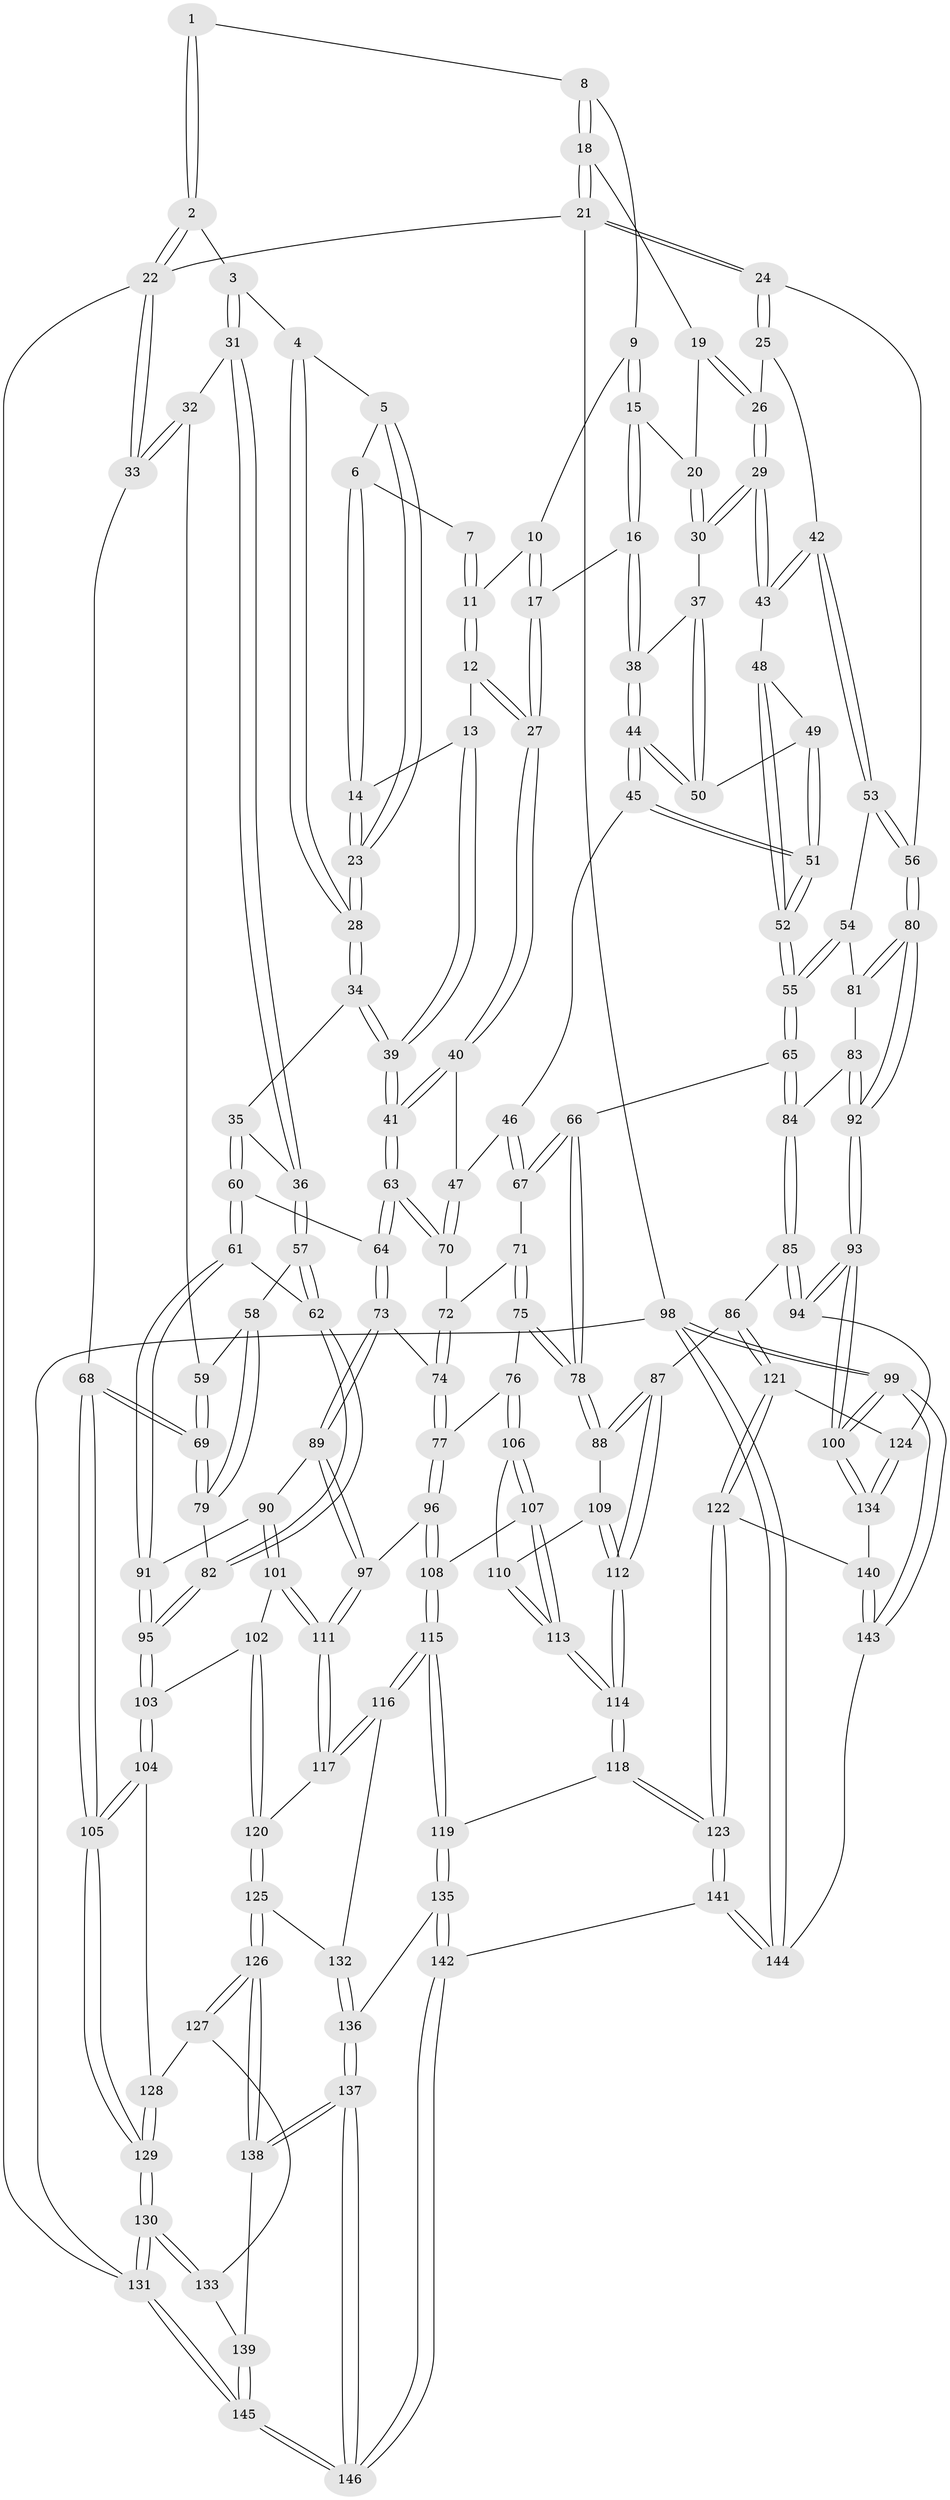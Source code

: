 // Generated by graph-tools (version 1.1) at 2025/02/03/09/25 05:02:05]
// undirected, 146 vertices, 362 edges
graph export_dot {
graph [start="1"]
  node [color=gray90,style=filled];
  1 [pos="+0.5142659319380646+0"];
  2 [pos="+0.012233113743262122+0"];
  3 [pos="+0.14813525041317321+0"];
  4 [pos="+0.22907240918436056+0"];
  5 [pos="+0.39323950651405637+0.03958368344180437"];
  6 [pos="+0.46105160677722584+0"];
  7 [pos="+0.514101961937754+0"];
  8 [pos="+0.8372012287123622+0"];
  9 [pos="+0.8065908670388996+0"];
  10 [pos="+0.7106293115074199+0"];
  11 [pos="+0.5842614868577336+0.05075955108311523"];
  12 [pos="+0.5891523998763359+0.11194435255007654"];
  13 [pos="+0.48700705638119646+0.11329131990241811"];
  14 [pos="+0.4839364835233886+0.11262331167601315"];
  15 [pos="+0.7380178078232015+0.11596725217236371"];
  16 [pos="+0.7099221449104791+0.1407012086864597"];
  17 [pos="+0.660637891761055+0.12773286891407265"];
  18 [pos="+0.8841179597357526+0"];
  19 [pos="+0.876980895446905+0"];
  20 [pos="+0.8379639225071784+0.07431634682280094"];
  21 [pos="+1+0"];
  22 [pos="+0+0"];
  23 [pos="+0.4133480655613415+0.13772214592512608"];
  24 [pos="+1+0.09602254538078517"];
  25 [pos="+1+0.13186000874062734"];
  26 [pos="+0.9589762572241102+0.12700977348064427"];
  27 [pos="+0.6175902165502968+0.13488947330047185"];
  28 [pos="+0.3838424857430736+0.16380381440012834"];
  29 [pos="+0.9068111495218816+0.17537162370843926"];
  30 [pos="+0.8598473261527851+0.16878099179422343"];
  31 [pos="+0.16140851558496+0.19898797151857373"];
  32 [pos="+0.14584769520430887+0.21560201485716624"];
  33 [pos="+0+0.26687318985872294"];
  34 [pos="+0.37463745743622634+0.19097048644485143"];
  35 [pos="+0.3069688475133631+0.24336673250408347"];
  36 [pos="+0.30232626948539615+0.2426843609826036"];
  37 [pos="+0.8578399627694323+0.17029579646229068"];
  38 [pos="+0.7346381074713162+0.17078276119775765"];
  39 [pos="+0.5140351718043832+0.2917363072899122"];
  40 [pos="+0.5989413812125232+0.21578628218627163"];
  41 [pos="+0.5187813810873725+0.29670794883079804"];
  42 [pos="+0.942212129346471+0.24647957558025668"];
  43 [pos="+0.9414187408819886+0.24592799823653763"];
  44 [pos="+0.7508193433345307+0.2707564268366958"];
  45 [pos="+0.7499730287196689+0.2779799800136297"];
  46 [pos="+0.7300758984019117+0.29237378012779286"];
  47 [pos="+0.7026367225984206+0.3028105859381103"];
  48 [pos="+0.9087916181137726+0.25766194787391544"];
  49 [pos="+0.854287936899818+0.2506942747721887"];
  50 [pos="+0.8463466550544055+0.20396194643129695"];
  51 [pos="+0.8218711988481705+0.30972122195222096"];
  52 [pos="+0.8425948776551461+0.33354954708311374"];
  53 [pos="+0.9916794128672514+0.3030256000090978"];
  54 [pos="+0.9172800558231307+0.3756370100579104"];
  55 [pos="+0.8678812730413327+0.38298892280452745"];
  56 [pos="+1+0.29587811790390334"];
  57 [pos="+0.20412490158939353+0.39435040080173844"];
  58 [pos="+0.16972356356587803+0.3705206515187622"];
  59 [pos="+0.1428896440499694+0.27573686981355416"];
  60 [pos="+0.3653020565475129+0.4053437934189727"];
  61 [pos="+0.34569861909356886+0.4266762785786834"];
  62 [pos="+0.21661517844955053+0.4087616260697822"];
  63 [pos="+0.5175563098123508+0.3350221520189803"];
  64 [pos="+0.500332114383393+0.3922850421096488"];
  65 [pos="+0.8512313477232658+0.4069480000490489"];
  66 [pos="+0.8010174109318391+0.4285289070054118"];
  67 [pos="+0.7697949543799678+0.39633597978665497"];
  68 [pos="+0+0.47564551616438444"];
  69 [pos="+0+0.46089189692683574"];
  70 [pos="+0.6901274065034675+0.3217896407023373"];
  71 [pos="+0.6942570845096626+0.37576833670705195"];
  72 [pos="+0.6895090488639701+0.32616235766690904"];
  73 [pos="+0.5357874265430789+0.4378599335871253"];
  74 [pos="+0.5493402440948195+0.44471427957632576"];
  75 [pos="+0.6616361937821613+0.4919781452649345"];
  76 [pos="+0.6288351406784719+0.4944602446963511"];
  77 [pos="+0.6174948004726076+0.4911040620159517"];
  78 [pos="+0.7273971545000693+0.5122321608224065"];
  79 [pos="+0.031144697669032953+0.4637946692191117"];
  80 [pos="+1+0.6174342593063435"];
  81 [pos="+0.9537853884273764+0.41796605387644314"];
  82 [pos="+0.16384645147168406+0.5235812857494139"];
  83 [pos="+0.9254105266388178+0.4951671362403684"];
  84 [pos="+0.8874397273920313+0.4942974919160951"];
  85 [pos="+0.8425989963193721+0.604385681352975"];
  86 [pos="+0.831927516809758+0.6044209864667524"];
  87 [pos="+0.8257022665500691+0.6028939016153115"];
  88 [pos="+0.7440982180702697+0.5381551338421903"];
  89 [pos="+0.4593937982317072+0.5709088348334675"];
  90 [pos="+0.33531614809025323+0.5023988095615683"];
  91 [pos="+0.3345235475787398+0.4997967467890843"];
  92 [pos="+1+0.6320563675875998"];
  93 [pos="+1+0.6780108825173858"];
  94 [pos="+0.8944203532921754+0.6287701050242104"];
  95 [pos="+0.17339581731529827+0.539244773587143"];
  96 [pos="+0.5330886524486439+0.6146843461710148"];
  97 [pos="+0.46567816495950254+0.614673962776986"];
  98 [pos="+1+1"];
  99 [pos="+1+1"];
  100 [pos="+1+0.6915893008658481"];
  101 [pos="+0.32430206815013063+0.5814902740225576"];
  102 [pos="+0.26576924865606866+0.6366208531341586"];
  103 [pos="+0.17640920601609722+0.6208185499198279"];
  104 [pos="+0.15105236284007467+0.6476259741348246"];
  105 [pos="+0+0.596274656815397"];
  106 [pos="+0.6261567550828548+0.5918664426550448"];
  107 [pos="+0.5768448532741065+0.6543853712725375"];
  108 [pos="+0.5767557617984123+0.6543817886529139"];
  109 [pos="+0.7101642869828897+0.5962816414895857"];
  110 [pos="+0.6538731771118482+0.6301160616554133"];
  111 [pos="+0.43150186467280327+0.6677470438450231"];
  112 [pos="+0.6841189167981389+0.7374146397798056"];
  113 [pos="+0.6604692782518824+0.7073550417880895"];
  114 [pos="+0.683550126890042+0.7382212928465525"];
  115 [pos="+0.4884980060946464+0.7746914362760384"];
  116 [pos="+0.4433794598696026+0.6985624358487769"];
  117 [pos="+0.43109760980209816+0.6719408207538038"];
  118 [pos="+0.6843449150722575+0.7801347917254745"];
  119 [pos="+0.48921408449777515+0.7776800886637133"];
  120 [pos="+0.30303980975002043+0.7091261768095577"];
  121 [pos="+0.7931685259230716+0.8002408439753357"];
  122 [pos="+0.7728998524230434+0.816458713902485"];
  123 [pos="+0.7283417618375467+0.8417505753076743"];
  124 [pos="+0.8500528365258196+0.7760069153175122"];
  125 [pos="+0.28412132921104954+0.7764271719465631"];
  126 [pos="+0.2521123784359134+0.7900606973380234"];
  127 [pos="+0.15129034783563625+0.711851346235835"];
  128 [pos="+0.1512851389008198+0.7117185735327783"];
  129 [pos="+0+0.6896912797037382"];
  130 [pos="+0+0.7328730218460472"];
  131 [pos="+0+1"];
  132 [pos="+0.3099032193144612+0.7899017072576044"];
  133 [pos="+0.07930258379711017+0.7933166797873582"];
  134 [pos="+1+0.7923475533657351"];
  135 [pos="+0.4475112327960803+0.8662690309719577"];
  136 [pos="+0.42179026886919635+0.8670342662387783"];
  137 [pos="+0.30141024560523366+0.9506271007018232"];
  138 [pos="+0.2170998292170544+0.8583763638150634"];
  139 [pos="+0.13548322427509413+0.8864994533964705"];
  140 [pos="+0.9507336794884385+0.8652276824040065"];
  141 [pos="+0.7153581486364828+1"];
  142 [pos="+0.6312914522966622+1"];
  143 [pos="+0.9326528996936312+0.8934358452698263"];
  144 [pos="+0.7463631175892559+1"];
  145 [pos="+0+1"];
  146 [pos="+0.2187562684219996+1"];
  1 -- 2;
  1 -- 2;
  1 -- 8;
  2 -- 3;
  2 -- 22;
  2 -- 22;
  3 -- 4;
  3 -- 31;
  3 -- 31;
  4 -- 5;
  4 -- 28;
  4 -- 28;
  5 -- 6;
  5 -- 23;
  5 -- 23;
  6 -- 7;
  6 -- 14;
  6 -- 14;
  7 -- 11;
  7 -- 11;
  8 -- 9;
  8 -- 18;
  8 -- 18;
  9 -- 10;
  9 -- 15;
  9 -- 15;
  10 -- 11;
  10 -- 17;
  10 -- 17;
  11 -- 12;
  11 -- 12;
  12 -- 13;
  12 -- 27;
  12 -- 27;
  13 -- 14;
  13 -- 39;
  13 -- 39;
  14 -- 23;
  14 -- 23;
  15 -- 16;
  15 -- 16;
  15 -- 20;
  16 -- 17;
  16 -- 38;
  16 -- 38;
  17 -- 27;
  17 -- 27;
  18 -- 19;
  18 -- 21;
  18 -- 21;
  19 -- 20;
  19 -- 26;
  19 -- 26;
  20 -- 30;
  20 -- 30;
  21 -- 22;
  21 -- 24;
  21 -- 24;
  21 -- 98;
  22 -- 33;
  22 -- 33;
  22 -- 131;
  23 -- 28;
  23 -- 28;
  24 -- 25;
  24 -- 25;
  24 -- 56;
  25 -- 26;
  25 -- 42;
  26 -- 29;
  26 -- 29;
  27 -- 40;
  27 -- 40;
  28 -- 34;
  28 -- 34;
  29 -- 30;
  29 -- 30;
  29 -- 43;
  29 -- 43;
  30 -- 37;
  31 -- 32;
  31 -- 36;
  31 -- 36;
  32 -- 33;
  32 -- 33;
  32 -- 59;
  33 -- 68;
  34 -- 35;
  34 -- 39;
  34 -- 39;
  35 -- 36;
  35 -- 60;
  35 -- 60;
  36 -- 57;
  36 -- 57;
  37 -- 38;
  37 -- 50;
  37 -- 50;
  38 -- 44;
  38 -- 44;
  39 -- 41;
  39 -- 41;
  40 -- 41;
  40 -- 41;
  40 -- 47;
  41 -- 63;
  41 -- 63;
  42 -- 43;
  42 -- 43;
  42 -- 53;
  42 -- 53;
  43 -- 48;
  44 -- 45;
  44 -- 45;
  44 -- 50;
  44 -- 50;
  45 -- 46;
  45 -- 51;
  45 -- 51;
  46 -- 47;
  46 -- 67;
  46 -- 67;
  47 -- 70;
  47 -- 70;
  48 -- 49;
  48 -- 52;
  48 -- 52;
  49 -- 50;
  49 -- 51;
  49 -- 51;
  51 -- 52;
  51 -- 52;
  52 -- 55;
  52 -- 55;
  53 -- 54;
  53 -- 56;
  53 -- 56;
  54 -- 55;
  54 -- 55;
  54 -- 81;
  55 -- 65;
  55 -- 65;
  56 -- 80;
  56 -- 80;
  57 -- 58;
  57 -- 62;
  57 -- 62;
  58 -- 59;
  58 -- 79;
  58 -- 79;
  59 -- 69;
  59 -- 69;
  60 -- 61;
  60 -- 61;
  60 -- 64;
  61 -- 62;
  61 -- 91;
  61 -- 91;
  62 -- 82;
  62 -- 82;
  63 -- 64;
  63 -- 64;
  63 -- 70;
  63 -- 70;
  64 -- 73;
  64 -- 73;
  65 -- 66;
  65 -- 84;
  65 -- 84;
  66 -- 67;
  66 -- 67;
  66 -- 78;
  66 -- 78;
  67 -- 71;
  68 -- 69;
  68 -- 69;
  68 -- 105;
  68 -- 105;
  69 -- 79;
  69 -- 79;
  70 -- 72;
  71 -- 72;
  71 -- 75;
  71 -- 75;
  72 -- 74;
  72 -- 74;
  73 -- 74;
  73 -- 89;
  73 -- 89;
  74 -- 77;
  74 -- 77;
  75 -- 76;
  75 -- 78;
  75 -- 78;
  76 -- 77;
  76 -- 106;
  76 -- 106;
  77 -- 96;
  77 -- 96;
  78 -- 88;
  78 -- 88;
  79 -- 82;
  80 -- 81;
  80 -- 81;
  80 -- 92;
  80 -- 92;
  81 -- 83;
  82 -- 95;
  82 -- 95;
  83 -- 84;
  83 -- 92;
  83 -- 92;
  84 -- 85;
  84 -- 85;
  85 -- 86;
  85 -- 94;
  85 -- 94;
  86 -- 87;
  86 -- 121;
  86 -- 121;
  87 -- 88;
  87 -- 88;
  87 -- 112;
  87 -- 112;
  88 -- 109;
  89 -- 90;
  89 -- 97;
  89 -- 97;
  90 -- 91;
  90 -- 101;
  90 -- 101;
  91 -- 95;
  91 -- 95;
  92 -- 93;
  92 -- 93;
  93 -- 94;
  93 -- 94;
  93 -- 100;
  93 -- 100;
  94 -- 124;
  95 -- 103;
  95 -- 103;
  96 -- 97;
  96 -- 108;
  96 -- 108;
  97 -- 111;
  97 -- 111;
  98 -- 99;
  98 -- 99;
  98 -- 144;
  98 -- 144;
  98 -- 131;
  99 -- 100;
  99 -- 100;
  99 -- 143;
  99 -- 143;
  100 -- 134;
  100 -- 134;
  101 -- 102;
  101 -- 111;
  101 -- 111;
  102 -- 103;
  102 -- 120;
  102 -- 120;
  103 -- 104;
  103 -- 104;
  104 -- 105;
  104 -- 105;
  104 -- 128;
  105 -- 129;
  105 -- 129;
  106 -- 107;
  106 -- 107;
  106 -- 110;
  107 -- 108;
  107 -- 113;
  107 -- 113;
  108 -- 115;
  108 -- 115;
  109 -- 110;
  109 -- 112;
  109 -- 112;
  110 -- 113;
  110 -- 113;
  111 -- 117;
  111 -- 117;
  112 -- 114;
  112 -- 114;
  113 -- 114;
  113 -- 114;
  114 -- 118;
  114 -- 118;
  115 -- 116;
  115 -- 116;
  115 -- 119;
  115 -- 119;
  116 -- 117;
  116 -- 117;
  116 -- 132;
  117 -- 120;
  118 -- 119;
  118 -- 123;
  118 -- 123;
  119 -- 135;
  119 -- 135;
  120 -- 125;
  120 -- 125;
  121 -- 122;
  121 -- 122;
  121 -- 124;
  122 -- 123;
  122 -- 123;
  122 -- 140;
  123 -- 141;
  123 -- 141;
  124 -- 134;
  124 -- 134;
  125 -- 126;
  125 -- 126;
  125 -- 132;
  126 -- 127;
  126 -- 127;
  126 -- 138;
  126 -- 138;
  127 -- 128;
  127 -- 133;
  128 -- 129;
  128 -- 129;
  129 -- 130;
  129 -- 130;
  130 -- 131;
  130 -- 131;
  130 -- 133;
  130 -- 133;
  131 -- 145;
  131 -- 145;
  132 -- 136;
  132 -- 136;
  133 -- 139;
  134 -- 140;
  135 -- 136;
  135 -- 142;
  135 -- 142;
  136 -- 137;
  136 -- 137;
  137 -- 138;
  137 -- 138;
  137 -- 146;
  137 -- 146;
  138 -- 139;
  139 -- 145;
  139 -- 145;
  140 -- 143;
  140 -- 143;
  141 -- 142;
  141 -- 144;
  141 -- 144;
  142 -- 146;
  142 -- 146;
  143 -- 144;
  145 -- 146;
  145 -- 146;
}
